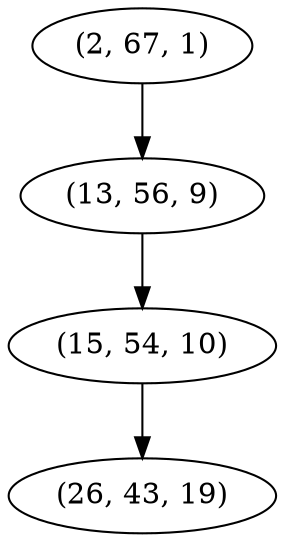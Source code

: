 digraph tree {
    "(2, 67, 1)";
    "(13, 56, 9)";
    "(15, 54, 10)";
    "(26, 43, 19)";
    "(2, 67, 1)" -> "(13, 56, 9)";
    "(13, 56, 9)" -> "(15, 54, 10)";
    "(15, 54, 10)" -> "(26, 43, 19)";
}
